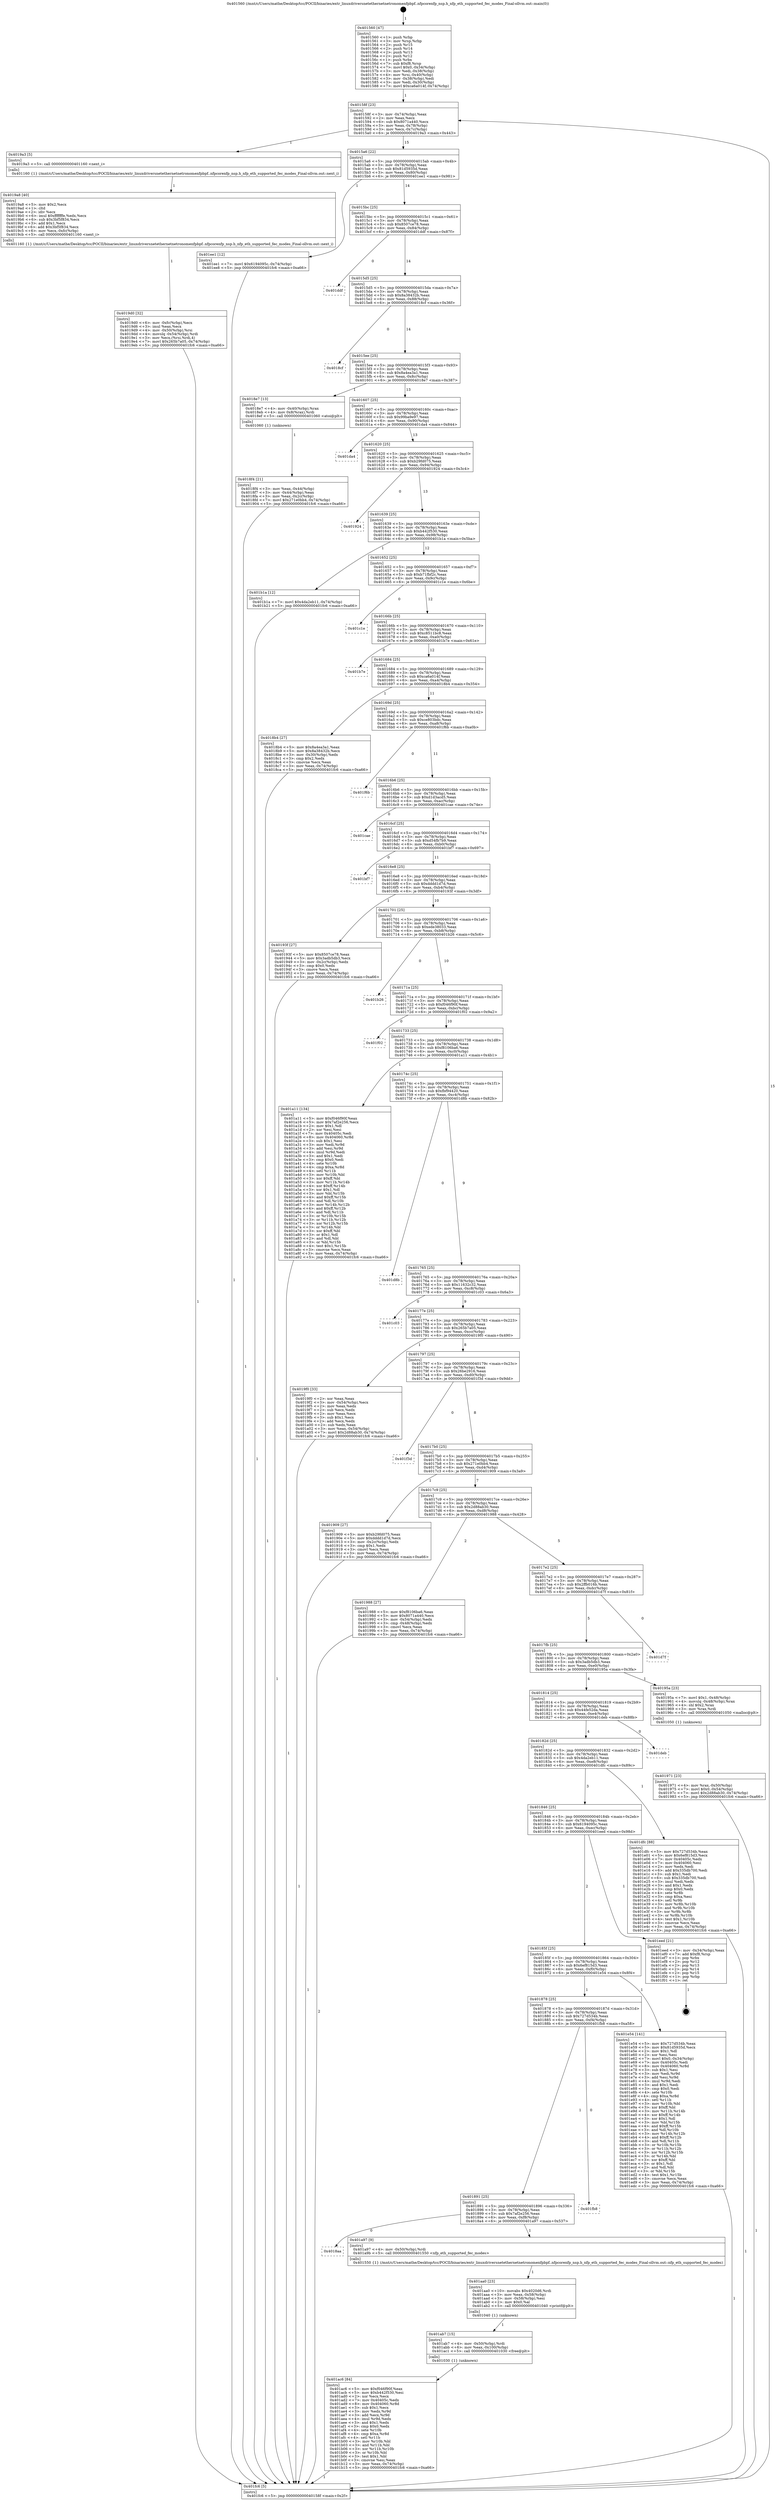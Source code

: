 digraph "0x401560" {
  label = "0x401560 (/mnt/c/Users/mathe/Desktop/tcc/POCII/binaries/extr_linuxdriversnetethernetnetronomenfpbpf..nfpcorenfp_nsp.h_nfp_eth_supported_fec_modes_Final-ollvm.out::main(0))"
  labelloc = "t"
  node[shape=record]

  Entry [label="",width=0.3,height=0.3,shape=circle,fillcolor=black,style=filled]
  "0x40158f" [label="{
     0x40158f [23]\l
     | [instrs]\l
     &nbsp;&nbsp;0x40158f \<+3\>: mov -0x74(%rbp),%eax\l
     &nbsp;&nbsp;0x401592 \<+2\>: mov %eax,%ecx\l
     &nbsp;&nbsp;0x401594 \<+6\>: sub $0x8071a440,%ecx\l
     &nbsp;&nbsp;0x40159a \<+3\>: mov %eax,-0x78(%rbp)\l
     &nbsp;&nbsp;0x40159d \<+3\>: mov %ecx,-0x7c(%rbp)\l
     &nbsp;&nbsp;0x4015a0 \<+6\>: je 00000000004019a3 \<main+0x443\>\l
  }"]
  "0x4019a3" [label="{
     0x4019a3 [5]\l
     | [instrs]\l
     &nbsp;&nbsp;0x4019a3 \<+5\>: call 0000000000401160 \<next_i\>\l
     | [calls]\l
     &nbsp;&nbsp;0x401160 \{1\} (/mnt/c/Users/mathe/Desktop/tcc/POCII/binaries/extr_linuxdriversnetethernetnetronomenfpbpf..nfpcorenfp_nsp.h_nfp_eth_supported_fec_modes_Final-ollvm.out::next_i)\l
  }"]
  "0x4015a6" [label="{
     0x4015a6 [22]\l
     | [instrs]\l
     &nbsp;&nbsp;0x4015a6 \<+5\>: jmp 00000000004015ab \<main+0x4b\>\l
     &nbsp;&nbsp;0x4015ab \<+3\>: mov -0x78(%rbp),%eax\l
     &nbsp;&nbsp;0x4015ae \<+5\>: sub $0x81d5935d,%eax\l
     &nbsp;&nbsp;0x4015b3 \<+3\>: mov %eax,-0x80(%rbp)\l
     &nbsp;&nbsp;0x4015b6 \<+6\>: je 0000000000401ee1 \<main+0x981\>\l
  }"]
  Exit [label="",width=0.3,height=0.3,shape=circle,fillcolor=black,style=filled,peripheries=2]
  "0x401ee1" [label="{
     0x401ee1 [12]\l
     | [instrs]\l
     &nbsp;&nbsp;0x401ee1 \<+7\>: movl $0x6194095c,-0x74(%rbp)\l
     &nbsp;&nbsp;0x401ee8 \<+5\>: jmp 0000000000401fc6 \<main+0xa66\>\l
  }"]
  "0x4015bc" [label="{
     0x4015bc [25]\l
     | [instrs]\l
     &nbsp;&nbsp;0x4015bc \<+5\>: jmp 00000000004015c1 \<main+0x61\>\l
     &nbsp;&nbsp;0x4015c1 \<+3\>: mov -0x78(%rbp),%eax\l
     &nbsp;&nbsp;0x4015c4 \<+5\>: sub $0x8507ce78,%eax\l
     &nbsp;&nbsp;0x4015c9 \<+6\>: mov %eax,-0x84(%rbp)\l
     &nbsp;&nbsp;0x4015cf \<+6\>: je 0000000000401ddf \<main+0x87f\>\l
  }"]
  "0x401ac6" [label="{
     0x401ac6 [84]\l
     | [instrs]\l
     &nbsp;&nbsp;0x401ac6 \<+5\>: mov $0xf046f90f,%eax\l
     &nbsp;&nbsp;0x401acb \<+5\>: mov $0xb442f530,%esi\l
     &nbsp;&nbsp;0x401ad0 \<+2\>: xor %ecx,%ecx\l
     &nbsp;&nbsp;0x401ad2 \<+7\>: mov 0x40405c,%edx\l
     &nbsp;&nbsp;0x401ad9 \<+8\>: mov 0x404060,%r8d\l
     &nbsp;&nbsp;0x401ae1 \<+3\>: sub $0x1,%ecx\l
     &nbsp;&nbsp;0x401ae4 \<+3\>: mov %edx,%r9d\l
     &nbsp;&nbsp;0x401ae7 \<+3\>: add %ecx,%r9d\l
     &nbsp;&nbsp;0x401aea \<+4\>: imul %r9d,%edx\l
     &nbsp;&nbsp;0x401aee \<+3\>: and $0x1,%edx\l
     &nbsp;&nbsp;0x401af1 \<+3\>: cmp $0x0,%edx\l
     &nbsp;&nbsp;0x401af4 \<+4\>: sete %r10b\l
     &nbsp;&nbsp;0x401af8 \<+4\>: cmp $0xa,%r8d\l
     &nbsp;&nbsp;0x401afc \<+4\>: setl %r11b\l
     &nbsp;&nbsp;0x401b00 \<+3\>: mov %r10b,%bl\l
     &nbsp;&nbsp;0x401b03 \<+3\>: and %r11b,%bl\l
     &nbsp;&nbsp;0x401b06 \<+3\>: xor %r11b,%r10b\l
     &nbsp;&nbsp;0x401b09 \<+3\>: or %r10b,%bl\l
     &nbsp;&nbsp;0x401b0c \<+3\>: test $0x1,%bl\l
     &nbsp;&nbsp;0x401b0f \<+3\>: cmovne %esi,%eax\l
     &nbsp;&nbsp;0x401b12 \<+3\>: mov %eax,-0x74(%rbp)\l
     &nbsp;&nbsp;0x401b15 \<+5\>: jmp 0000000000401fc6 \<main+0xa66\>\l
  }"]
  "0x401ddf" [label="{
     0x401ddf\l
  }", style=dashed]
  "0x4015d5" [label="{
     0x4015d5 [25]\l
     | [instrs]\l
     &nbsp;&nbsp;0x4015d5 \<+5\>: jmp 00000000004015da \<main+0x7a\>\l
     &nbsp;&nbsp;0x4015da \<+3\>: mov -0x78(%rbp),%eax\l
     &nbsp;&nbsp;0x4015dd \<+5\>: sub $0x8a38432b,%eax\l
     &nbsp;&nbsp;0x4015e2 \<+6\>: mov %eax,-0x88(%rbp)\l
     &nbsp;&nbsp;0x4015e8 \<+6\>: je 00000000004018cf \<main+0x36f\>\l
  }"]
  "0x401ab7" [label="{
     0x401ab7 [15]\l
     | [instrs]\l
     &nbsp;&nbsp;0x401ab7 \<+4\>: mov -0x50(%rbp),%rdi\l
     &nbsp;&nbsp;0x401abb \<+6\>: mov %eax,-0x100(%rbp)\l
     &nbsp;&nbsp;0x401ac1 \<+5\>: call 0000000000401030 \<free@plt\>\l
     | [calls]\l
     &nbsp;&nbsp;0x401030 \{1\} (unknown)\l
  }"]
  "0x4018cf" [label="{
     0x4018cf\l
  }", style=dashed]
  "0x4015ee" [label="{
     0x4015ee [25]\l
     | [instrs]\l
     &nbsp;&nbsp;0x4015ee \<+5\>: jmp 00000000004015f3 \<main+0x93\>\l
     &nbsp;&nbsp;0x4015f3 \<+3\>: mov -0x78(%rbp),%eax\l
     &nbsp;&nbsp;0x4015f6 \<+5\>: sub $0x8a4ea3a1,%eax\l
     &nbsp;&nbsp;0x4015fb \<+6\>: mov %eax,-0x8c(%rbp)\l
     &nbsp;&nbsp;0x401601 \<+6\>: je 00000000004018e7 \<main+0x387\>\l
  }"]
  "0x401aa0" [label="{
     0x401aa0 [23]\l
     | [instrs]\l
     &nbsp;&nbsp;0x401aa0 \<+10\>: movabs $0x4020d6,%rdi\l
     &nbsp;&nbsp;0x401aaa \<+3\>: mov %eax,-0x58(%rbp)\l
     &nbsp;&nbsp;0x401aad \<+3\>: mov -0x58(%rbp),%esi\l
     &nbsp;&nbsp;0x401ab0 \<+2\>: mov $0x0,%al\l
     &nbsp;&nbsp;0x401ab2 \<+5\>: call 0000000000401040 \<printf@plt\>\l
     | [calls]\l
     &nbsp;&nbsp;0x401040 \{1\} (unknown)\l
  }"]
  "0x4018e7" [label="{
     0x4018e7 [13]\l
     | [instrs]\l
     &nbsp;&nbsp;0x4018e7 \<+4\>: mov -0x40(%rbp),%rax\l
     &nbsp;&nbsp;0x4018eb \<+4\>: mov 0x8(%rax),%rdi\l
     &nbsp;&nbsp;0x4018ef \<+5\>: call 0000000000401060 \<atoi@plt\>\l
     | [calls]\l
     &nbsp;&nbsp;0x401060 \{1\} (unknown)\l
  }"]
  "0x401607" [label="{
     0x401607 [25]\l
     | [instrs]\l
     &nbsp;&nbsp;0x401607 \<+5\>: jmp 000000000040160c \<main+0xac\>\l
     &nbsp;&nbsp;0x40160c \<+3\>: mov -0x78(%rbp),%eax\l
     &nbsp;&nbsp;0x40160f \<+5\>: sub $0x99ba9e97,%eax\l
     &nbsp;&nbsp;0x401614 \<+6\>: mov %eax,-0x90(%rbp)\l
     &nbsp;&nbsp;0x40161a \<+6\>: je 0000000000401da4 \<main+0x844\>\l
  }"]
  "0x4018aa" [label="{
     0x4018aa\l
  }", style=dashed]
  "0x401da4" [label="{
     0x401da4\l
  }", style=dashed]
  "0x401620" [label="{
     0x401620 [25]\l
     | [instrs]\l
     &nbsp;&nbsp;0x401620 \<+5\>: jmp 0000000000401625 \<main+0xc5\>\l
     &nbsp;&nbsp;0x401625 \<+3\>: mov -0x78(%rbp),%eax\l
     &nbsp;&nbsp;0x401628 \<+5\>: sub $0xb29fd075,%eax\l
     &nbsp;&nbsp;0x40162d \<+6\>: mov %eax,-0x94(%rbp)\l
     &nbsp;&nbsp;0x401633 \<+6\>: je 0000000000401924 \<main+0x3c4\>\l
  }"]
  "0x401a97" [label="{
     0x401a97 [9]\l
     | [instrs]\l
     &nbsp;&nbsp;0x401a97 \<+4\>: mov -0x50(%rbp),%rdi\l
     &nbsp;&nbsp;0x401a9b \<+5\>: call 0000000000401550 \<nfp_eth_supported_fec_modes\>\l
     | [calls]\l
     &nbsp;&nbsp;0x401550 \{1\} (/mnt/c/Users/mathe/Desktop/tcc/POCII/binaries/extr_linuxdriversnetethernetnetronomenfpbpf..nfpcorenfp_nsp.h_nfp_eth_supported_fec_modes_Final-ollvm.out::nfp_eth_supported_fec_modes)\l
  }"]
  "0x401924" [label="{
     0x401924\l
  }", style=dashed]
  "0x401639" [label="{
     0x401639 [25]\l
     | [instrs]\l
     &nbsp;&nbsp;0x401639 \<+5\>: jmp 000000000040163e \<main+0xde\>\l
     &nbsp;&nbsp;0x40163e \<+3\>: mov -0x78(%rbp),%eax\l
     &nbsp;&nbsp;0x401641 \<+5\>: sub $0xb442f530,%eax\l
     &nbsp;&nbsp;0x401646 \<+6\>: mov %eax,-0x98(%rbp)\l
     &nbsp;&nbsp;0x40164c \<+6\>: je 0000000000401b1a \<main+0x5ba\>\l
  }"]
  "0x401891" [label="{
     0x401891 [25]\l
     | [instrs]\l
     &nbsp;&nbsp;0x401891 \<+5\>: jmp 0000000000401896 \<main+0x336\>\l
     &nbsp;&nbsp;0x401896 \<+3\>: mov -0x78(%rbp),%eax\l
     &nbsp;&nbsp;0x401899 \<+5\>: sub $0x7af2e256,%eax\l
     &nbsp;&nbsp;0x40189e \<+6\>: mov %eax,-0xf8(%rbp)\l
     &nbsp;&nbsp;0x4018a4 \<+6\>: je 0000000000401a97 \<main+0x537\>\l
  }"]
  "0x401b1a" [label="{
     0x401b1a [12]\l
     | [instrs]\l
     &nbsp;&nbsp;0x401b1a \<+7\>: movl $0x4da2eb11,-0x74(%rbp)\l
     &nbsp;&nbsp;0x401b21 \<+5\>: jmp 0000000000401fc6 \<main+0xa66\>\l
  }"]
  "0x401652" [label="{
     0x401652 [25]\l
     | [instrs]\l
     &nbsp;&nbsp;0x401652 \<+5\>: jmp 0000000000401657 \<main+0xf7\>\l
     &nbsp;&nbsp;0x401657 \<+3\>: mov -0x78(%rbp),%eax\l
     &nbsp;&nbsp;0x40165a \<+5\>: sub $0xb71fbf2c,%eax\l
     &nbsp;&nbsp;0x40165f \<+6\>: mov %eax,-0x9c(%rbp)\l
     &nbsp;&nbsp;0x401665 \<+6\>: je 0000000000401c1e \<main+0x6be\>\l
  }"]
  "0x401fb8" [label="{
     0x401fb8\l
  }", style=dashed]
  "0x401c1e" [label="{
     0x401c1e\l
  }", style=dashed]
  "0x40166b" [label="{
     0x40166b [25]\l
     | [instrs]\l
     &nbsp;&nbsp;0x40166b \<+5\>: jmp 0000000000401670 \<main+0x110\>\l
     &nbsp;&nbsp;0x401670 \<+3\>: mov -0x78(%rbp),%eax\l
     &nbsp;&nbsp;0x401673 \<+5\>: sub $0xc8511bc8,%eax\l
     &nbsp;&nbsp;0x401678 \<+6\>: mov %eax,-0xa0(%rbp)\l
     &nbsp;&nbsp;0x40167e \<+6\>: je 0000000000401b7e \<main+0x61e\>\l
  }"]
  "0x401878" [label="{
     0x401878 [25]\l
     | [instrs]\l
     &nbsp;&nbsp;0x401878 \<+5\>: jmp 000000000040187d \<main+0x31d\>\l
     &nbsp;&nbsp;0x40187d \<+3\>: mov -0x78(%rbp),%eax\l
     &nbsp;&nbsp;0x401880 \<+5\>: sub $0x727d534b,%eax\l
     &nbsp;&nbsp;0x401885 \<+6\>: mov %eax,-0xf4(%rbp)\l
     &nbsp;&nbsp;0x40188b \<+6\>: je 0000000000401fb8 \<main+0xa58\>\l
  }"]
  "0x401b7e" [label="{
     0x401b7e\l
  }", style=dashed]
  "0x401684" [label="{
     0x401684 [25]\l
     | [instrs]\l
     &nbsp;&nbsp;0x401684 \<+5\>: jmp 0000000000401689 \<main+0x129\>\l
     &nbsp;&nbsp;0x401689 \<+3\>: mov -0x78(%rbp),%eax\l
     &nbsp;&nbsp;0x40168c \<+5\>: sub $0xca6a014f,%eax\l
     &nbsp;&nbsp;0x401691 \<+6\>: mov %eax,-0xa4(%rbp)\l
     &nbsp;&nbsp;0x401697 \<+6\>: je 00000000004018b4 \<main+0x354\>\l
  }"]
  "0x401e54" [label="{
     0x401e54 [141]\l
     | [instrs]\l
     &nbsp;&nbsp;0x401e54 \<+5\>: mov $0x727d534b,%eax\l
     &nbsp;&nbsp;0x401e59 \<+5\>: mov $0x81d5935d,%ecx\l
     &nbsp;&nbsp;0x401e5e \<+2\>: mov $0x1,%dl\l
     &nbsp;&nbsp;0x401e60 \<+2\>: xor %esi,%esi\l
     &nbsp;&nbsp;0x401e62 \<+7\>: movl $0x0,-0x34(%rbp)\l
     &nbsp;&nbsp;0x401e69 \<+7\>: mov 0x40405c,%edi\l
     &nbsp;&nbsp;0x401e70 \<+8\>: mov 0x404060,%r8d\l
     &nbsp;&nbsp;0x401e78 \<+3\>: sub $0x1,%esi\l
     &nbsp;&nbsp;0x401e7b \<+3\>: mov %edi,%r9d\l
     &nbsp;&nbsp;0x401e7e \<+3\>: add %esi,%r9d\l
     &nbsp;&nbsp;0x401e81 \<+4\>: imul %r9d,%edi\l
     &nbsp;&nbsp;0x401e85 \<+3\>: and $0x1,%edi\l
     &nbsp;&nbsp;0x401e88 \<+3\>: cmp $0x0,%edi\l
     &nbsp;&nbsp;0x401e8b \<+4\>: sete %r10b\l
     &nbsp;&nbsp;0x401e8f \<+4\>: cmp $0xa,%r8d\l
     &nbsp;&nbsp;0x401e93 \<+4\>: setl %r11b\l
     &nbsp;&nbsp;0x401e97 \<+3\>: mov %r10b,%bl\l
     &nbsp;&nbsp;0x401e9a \<+3\>: xor $0xff,%bl\l
     &nbsp;&nbsp;0x401e9d \<+3\>: mov %r11b,%r14b\l
     &nbsp;&nbsp;0x401ea0 \<+4\>: xor $0xff,%r14b\l
     &nbsp;&nbsp;0x401ea4 \<+3\>: xor $0x1,%dl\l
     &nbsp;&nbsp;0x401ea7 \<+3\>: mov %bl,%r15b\l
     &nbsp;&nbsp;0x401eaa \<+4\>: and $0xff,%r15b\l
     &nbsp;&nbsp;0x401eae \<+3\>: and %dl,%r10b\l
     &nbsp;&nbsp;0x401eb1 \<+3\>: mov %r14b,%r12b\l
     &nbsp;&nbsp;0x401eb4 \<+4\>: and $0xff,%r12b\l
     &nbsp;&nbsp;0x401eb8 \<+3\>: and %dl,%r11b\l
     &nbsp;&nbsp;0x401ebb \<+3\>: or %r10b,%r15b\l
     &nbsp;&nbsp;0x401ebe \<+3\>: or %r11b,%r12b\l
     &nbsp;&nbsp;0x401ec1 \<+3\>: xor %r12b,%r15b\l
     &nbsp;&nbsp;0x401ec4 \<+3\>: or %r14b,%bl\l
     &nbsp;&nbsp;0x401ec7 \<+3\>: xor $0xff,%bl\l
     &nbsp;&nbsp;0x401eca \<+3\>: or $0x1,%dl\l
     &nbsp;&nbsp;0x401ecd \<+2\>: and %dl,%bl\l
     &nbsp;&nbsp;0x401ecf \<+3\>: or %bl,%r15b\l
     &nbsp;&nbsp;0x401ed2 \<+4\>: test $0x1,%r15b\l
     &nbsp;&nbsp;0x401ed6 \<+3\>: cmovne %ecx,%eax\l
     &nbsp;&nbsp;0x401ed9 \<+3\>: mov %eax,-0x74(%rbp)\l
     &nbsp;&nbsp;0x401edc \<+5\>: jmp 0000000000401fc6 \<main+0xa66\>\l
  }"]
  "0x4018b4" [label="{
     0x4018b4 [27]\l
     | [instrs]\l
     &nbsp;&nbsp;0x4018b4 \<+5\>: mov $0x8a4ea3a1,%eax\l
     &nbsp;&nbsp;0x4018b9 \<+5\>: mov $0x8a38432b,%ecx\l
     &nbsp;&nbsp;0x4018be \<+3\>: mov -0x30(%rbp),%edx\l
     &nbsp;&nbsp;0x4018c1 \<+3\>: cmp $0x2,%edx\l
     &nbsp;&nbsp;0x4018c4 \<+3\>: cmovne %ecx,%eax\l
     &nbsp;&nbsp;0x4018c7 \<+3\>: mov %eax,-0x74(%rbp)\l
     &nbsp;&nbsp;0x4018ca \<+5\>: jmp 0000000000401fc6 \<main+0xa66\>\l
  }"]
  "0x40169d" [label="{
     0x40169d [25]\l
     | [instrs]\l
     &nbsp;&nbsp;0x40169d \<+5\>: jmp 00000000004016a2 \<main+0x142\>\l
     &nbsp;&nbsp;0x4016a2 \<+3\>: mov -0x78(%rbp),%eax\l
     &nbsp;&nbsp;0x4016a5 \<+5\>: sub $0xce803bdc,%eax\l
     &nbsp;&nbsp;0x4016aa \<+6\>: mov %eax,-0xa8(%rbp)\l
     &nbsp;&nbsp;0x4016b0 \<+6\>: je 0000000000401f6b \<main+0xa0b\>\l
  }"]
  "0x401fc6" [label="{
     0x401fc6 [5]\l
     | [instrs]\l
     &nbsp;&nbsp;0x401fc6 \<+5\>: jmp 000000000040158f \<main+0x2f\>\l
  }"]
  "0x401560" [label="{
     0x401560 [47]\l
     | [instrs]\l
     &nbsp;&nbsp;0x401560 \<+1\>: push %rbp\l
     &nbsp;&nbsp;0x401561 \<+3\>: mov %rsp,%rbp\l
     &nbsp;&nbsp;0x401564 \<+2\>: push %r15\l
     &nbsp;&nbsp;0x401566 \<+2\>: push %r14\l
     &nbsp;&nbsp;0x401568 \<+2\>: push %r13\l
     &nbsp;&nbsp;0x40156a \<+2\>: push %r12\l
     &nbsp;&nbsp;0x40156c \<+1\>: push %rbx\l
     &nbsp;&nbsp;0x40156d \<+7\>: sub $0xf8,%rsp\l
     &nbsp;&nbsp;0x401574 \<+7\>: movl $0x0,-0x34(%rbp)\l
     &nbsp;&nbsp;0x40157b \<+3\>: mov %edi,-0x38(%rbp)\l
     &nbsp;&nbsp;0x40157e \<+4\>: mov %rsi,-0x40(%rbp)\l
     &nbsp;&nbsp;0x401582 \<+3\>: mov -0x38(%rbp),%edi\l
     &nbsp;&nbsp;0x401585 \<+3\>: mov %edi,-0x30(%rbp)\l
     &nbsp;&nbsp;0x401588 \<+7\>: movl $0xca6a014f,-0x74(%rbp)\l
  }"]
  "0x4018f4" [label="{
     0x4018f4 [21]\l
     | [instrs]\l
     &nbsp;&nbsp;0x4018f4 \<+3\>: mov %eax,-0x44(%rbp)\l
     &nbsp;&nbsp;0x4018f7 \<+3\>: mov -0x44(%rbp),%eax\l
     &nbsp;&nbsp;0x4018fa \<+3\>: mov %eax,-0x2c(%rbp)\l
     &nbsp;&nbsp;0x4018fd \<+7\>: movl $0x271e0bb4,-0x74(%rbp)\l
     &nbsp;&nbsp;0x401904 \<+5\>: jmp 0000000000401fc6 \<main+0xa66\>\l
  }"]
  "0x40185f" [label="{
     0x40185f [25]\l
     | [instrs]\l
     &nbsp;&nbsp;0x40185f \<+5\>: jmp 0000000000401864 \<main+0x304\>\l
     &nbsp;&nbsp;0x401864 \<+3\>: mov -0x78(%rbp),%eax\l
     &nbsp;&nbsp;0x401867 \<+5\>: sub $0x6ef815d3,%eax\l
     &nbsp;&nbsp;0x40186c \<+6\>: mov %eax,-0xf0(%rbp)\l
     &nbsp;&nbsp;0x401872 \<+6\>: je 0000000000401e54 \<main+0x8f4\>\l
  }"]
  "0x401f6b" [label="{
     0x401f6b\l
  }", style=dashed]
  "0x4016b6" [label="{
     0x4016b6 [25]\l
     | [instrs]\l
     &nbsp;&nbsp;0x4016b6 \<+5\>: jmp 00000000004016bb \<main+0x15b\>\l
     &nbsp;&nbsp;0x4016bb \<+3\>: mov -0x78(%rbp),%eax\l
     &nbsp;&nbsp;0x4016be \<+5\>: sub $0xd1d3acd5,%eax\l
     &nbsp;&nbsp;0x4016c3 \<+6\>: mov %eax,-0xac(%rbp)\l
     &nbsp;&nbsp;0x4016c9 \<+6\>: je 0000000000401cae \<main+0x74e\>\l
  }"]
  "0x401eed" [label="{
     0x401eed [21]\l
     | [instrs]\l
     &nbsp;&nbsp;0x401eed \<+3\>: mov -0x34(%rbp),%eax\l
     &nbsp;&nbsp;0x401ef0 \<+7\>: add $0xf8,%rsp\l
     &nbsp;&nbsp;0x401ef7 \<+1\>: pop %rbx\l
     &nbsp;&nbsp;0x401ef8 \<+2\>: pop %r12\l
     &nbsp;&nbsp;0x401efa \<+2\>: pop %r13\l
     &nbsp;&nbsp;0x401efc \<+2\>: pop %r14\l
     &nbsp;&nbsp;0x401efe \<+2\>: pop %r15\l
     &nbsp;&nbsp;0x401f00 \<+1\>: pop %rbp\l
     &nbsp;&nbsp;0x401f01 \<+1\>: ret\l
  }"]
  "0x401cae" [label="{
     0x401cae\l
  }", style=dashed]
  "0x4016cf" [label="{
     0x4016cf [25]\l
     | [instrs]\l
     &nbsp;&nbsp;0x4016cf \<+5\>: jmp 00000000004016d4 \<main+0x174\>\l
     &nbsp;&nbsp;0x4016d4 \<+3\>: mov -0x78(%rbp),%eax\l
     &nbsp;&nbsp;0x4016d7 \<+5\>: sub $0xd54fb7b9,%eax\l
     &nbsp;&nbsp;0x4016dc \<+6\>: mov %eax,-0xb0(%rbp)\l
     &nbsp;&nbsp;0x4016e2 \<+6\>: je 0000000000401bf7 \<main+0x697\>\l
  }"]
  "0x401846" [label="{
     0x401846 [25]\l
     | [instrs]\l
     &nbsp;&nbsp;0x401846 \<+5\>: jmp 000000000040184b \<main+0x2eb\>\l
     &nbsp;&nbsp;0x40184b \<+3\>: mov -0x78(%rbp),%eax\l
     &nbsp;&nbsp;0x40184e \<+5\>: sub $0x6194095c,%eax\l
     &nbsp;&nbsp;0x401853 \<+6\>: mov %eax,-0xec(%rbp)\l
     &nbsp;&nbsp;0x401859 \<+6\>: je 0000000000401eed \<main+0x98d\>\l
  }"]
  "0x401bf7" [label="{
     0x401bf7\l
  }", style=dashed]
  "0x4016e8" [label="{
     0x4016e8 [25]\l
     | [instrs]\l
     &nbsp;&nbsp;0x4016e8 \<+5\>: jmp 00000000004016ed \<main+0x18d\>\l
     &nbsp;&nbsp;0x4016ed \<+3\>: mov -0x78(%rbp),%eax\l
     &nbsp;&nbsp;0x4016f0 \<+5\>: sub $0xdddd1d7d,%eax\l
     &nbsp;&nbsp;0x4016f5 \<+6\>: mov %eax,-0xb4(%rbp)\l
     &nbsp;&nbsp;0x4016fb \<+6\>: je 000000000040193f \<main+0x3df\>\l
  }"]
  "0x401dfc" [label="{
     0x401dfc [88]\l
     | [instrs]\l
     &nbsp;&nbsp;0x401dfc \<+5\>: mov $0x727d534b,%eax\l
     &nbsp;&nbsp;0x401e01 \<+5\>: mov $0x6ef815d3,%ecx\l
     &nbsp;&nbsp;0x401e06 \<+7\>: mov 0x40405c,%edx\l
     &nbsp;&nbsp;0x401e0d \<+7\>: mov 0x404060,%esi\l
     &nbsp;&nbsp;0x401e14 \<+2\>: mov %edx,%edi\l
     &nbsp;&nbsp;0x401e16 \<+6\>: add $0x335db700,%edi\l
     &nbsp;&nbsp;0x401e1c \<+3\>: sub $0x1,%edi\l
     &nbsp;&nbsp;0x401e1f \<+6\>: sub $0x335db700,%edi\l
     &nbsp;&nbsp;0x401e25 \<+3\>: imul %edi,%edx\l
     &nbsp;&nbsp;0x401e28 \<+3\>: and $0x1,%edx\l
     &nbsp;&nbsp;0x401e2b \<+3\>: cmp $0x0,%edx\l
     &nbsp;&nbsp;0x401e2e \<+4\>: sete %r8b\l
     &nbsp;&nbsp;0x401e32 \<+3\>: cmp $0xa,%esi\l
     &nbsp;&nbsp;0x401e35 \<+4\>: setl %r9b\l
     &nbsp;&nbsp;0x401e39 \<+3\>: mov %r8b,%r10b\l
     &nbsp;&nbsp;0x401e3c \<+3\>: and %r9b,%r10b\l
     &nbsp;&nbsp;0x401e3f \<+3\>: xor %r9b,%r8b\l
     &nbsp;&nbsp;0x401e42 \<+3\>: or %r8b,%r10b\l
     &nbsp;&nbsp;0x401e45 \<+4\>: test $0x1,%r10b\l
     &nbsp;&nbsp;0x401e49 \<+3\>: cmovne %ecx,%eax\l
     &nbsp;&nbsp;0x401e4c \<+3\>: mov %eax,-0x74(%rbp)\l
     &nbsp;&nbsp;0x401e4f \<+5\>: jmp 0000000000401fc6 \<main+0xa66\>\l
  }"]
  "0x40193f" [label="{
     0x40193f [27]\l
     | [instrs]\l
     &nbsp;&nbsp;0x40193f \<+5\>: mov $0x8507ce78,%eax\l
     &nbsp;&nbsp;0x401944 \<+5\>: mov $0x3adb5db3,%ecx\l
     &nbsp;&nbsp;0x401949 \<+3\>: mov -0x2c(%rbp),%edx\l
     &nbsp;&nbsp;0x40194c \<+3\>: cmp $0x0,%edx\l
     &nbsp;&nbsp;0x40194f \<+3\>: cmove %ecx,%eax\l
     &nbsp;&nbsp;0x401952 \<+3\>: mov %eax,-0x74(%rbp)\l
     &nbsp;&nbsp;0x401955 \<+5\>: jmp 0000000000401fc6 \<main+0xa66\>\l
  }"]
  "0x401701" [label="{
     0x401701 [25]\l
     | [instrs]\l
     &nbsp;&nbsp;0x401701 \<+5\>: jmp 0000000000401706 \<main+0x1a6\>\l
     &nbsp;&nbsp;0x401706 \<+3\>: mov -0x78(%rbp),%eax\l
     &nbsp;&nbsp;0x401709 \<+5\>: sub $0xede38033,%eax\l
     &nbsp;&nbsp;0x40170e \<+6\>: mov %eax,-0xb8(%rbp)\l
     &nbsp;&nbsp;0x401714 \<+6\>: je 0000000000401b26 \<main+0x5c6\>\l
  }"]
  "0x40182d" [label="{
     0x40182d [25]\l
     | [instrs]\l
     &nbsp;&nbsp;0x40182d \<+5\>: jmp 0000000000401832 \<main+0x2d2\>\l
     &nbsp;&nbsp;0x401832 \<+3\>: mov -0x78(%rbp),%eax\l
     &nbsp;&nbsp;0x401835 \<+5\>: sub $0x4da2eb11,%eax\l
     &nbsp;&nbsp;0x40183a \<+6\>: mov %eax,-0xe8(%rbp)\l
     &nbsp;&nbsp;0x401840 \<+6\>: je 0000000000401dfc \<main+0x89c\>\l
  }"]
  "0x401b26" [label="{
     0x401b26\l
  }", style=dashed]
  "0x40171a" [label="{
     0x40171a [25]\l
     | [instrs]\l
     &nbsp;&nbsp;0x40171a \<+5\>: jmp 000000000040171f \<main+0x1bf\>\l
     &nbsp;&nbsp;0x40171f \<+3\>: mov -0x78(%rbp),%eax\l
     &nbsp;&nbsp;0x401722 \<+5\>: sub $0xf046f90f,%eax\l
     &nbsp;&nbsp;0x401727 \<+6\>: mov %eax,-0xbc(%rbp)\l
     &nbsp;&nbsp;0x40172d \<+6\>: je 0000000000401f02 \<main+0x9a2\>\l
  }"]
  "0x401deb" [label="{
     0x401deb\l
  }", style=dashed]
  "0x401f02" [label="{
     0x401f02\l
  }", style=dashed]
  "0x401733" [label="{
     0x401733 [25]\l
     | [instrs]\l
     &nbsp;&nbsp;0x401733 \<+5\>: jmp 0000000000401738 \<main+0x1d8\>\l
     &nbsp;&nbsp;0x401738 \<+3\>: mov -0x78(%rbp),%eax\l
     &nbsp;&nbsp;0x40173b \<+5\>: sub $0xf8106ba6,%eax\l
     &nbsp;&nbsp;0x401740 \<+6\>: mov %eax,-0xc0(%rbp)\l
     &nbsp;&nbsp;0x401746 \<+6\>: je 0000000000401a11 \<main+0x4b1\>\l
  }"]
  "0x4019d0" [label="{
     0x4019d0 [32]\l
     | [instrs]\l
     &nbsp;&nbsp;0x4019d0 \<+6\>: mov -0xfc(%rbp),%ecx\l
     &nbsp;&nbsp;0x4019d6 \<+3\>: imul %eax,%ecx\l
     &nbsp;&nbsp;0x4019d9 \<+4\>: mov -0x50(%rbp),%rsi\l
     &nbsp;&nbsp;0x4019dd \<+4\>: movslq -0x54(%rbp),%rdi\l
     &nbsp;&nbsp;0x4019e1 \<+3\>: mov %ecx,(%rsi,%rdi,4)\l
     &nbsp;&nbsp;0x4019e4 \<+7\>: movl $0x265b7a05,-0x74(%rbp)\l
     &nbsp;&nbsp;0x4019eb \<+5\>: jmp 0000000000401fc6 \<main+0xa66\>\l
  }"]
  "0x401a11" [label="{
     0x401a11 [134]\l
     | [instrs]\l
     &nbsp;&nbsp;0x401a11 \<+5\>: mov $0xf046f90f,%eax\l
     &nbsp;&nbsp;0x401a16 \<+5\>: mov $0x7af2e256,%ecx\l
     &nbsp;&nbsp;0x401a1b \<+2\>: mov $0x1,%dl\l
     &nbsp;&nbsp;0x401a1d \<+2\>: xor %esi,%esi\l
     &nbsp;&nbsp;0x401a1f \<+7\>: mov 0x40405c,%edi\l
     &nbsp;&nbsp;0x401a26 \<+8\>: mov 0x404060,%r8d\l
     &nbsp;&nbsp;0x401a2e \<+3\>: sub $0x1,%esi\l
     &nbsp;&nbsp;0x401a31 \<+3\>: mov %edi,%r9d\l
     &nbsp;&nbsp;0x401a34 \<+3\>: add %esi,%r9d\l
     &nbsp;&nbsp;0x401a37 \<+4\>: imul %r9d,%edi\l
     &nbsp;&nbsp;0x401a3b \<+3\>: and $0x1,%edi\l
     &nbsp;&nbsp;0x401a3e \<+3\>: cmp $0x0,%edi\l
     &nbsp;&nbsp;0x401a41 \<+4\>: sete %r10b\l
     &nbsp;&nbsp;0x401a45 \<+4\>: cmp $0xa,%r8d\l
     &nbsp;&nbsp;0x401a49 \<+4\>: setl %r11b\l
     &nbsp;&nbsp;0x401a4d \<+3\>: mov %r10b,%bl\l
     &nbsp;&nbsp;0x401a50 \<+3\>: xor $0xff,%bl\l
     &nbsp;&nbsp;0x401a53 \<+3\>: mov %r11b,%r14b\l
     &nbsp;&nbsp;0x401a56 \<+4\>: xor $0xff,%r14b\l
     &nbsp;&nbsp;0x401a5a \<+3\>: xor $0x1,%dl\l
     &nbsp;&nbsp;0x401a5d \<+3\>: mov %bl,%r15b\l
     &nbsp;&nbsp;0x401a60 \<+4\>: and $0xff,%r15b\l
     &nbsp;&nbsp;0x401a64 \<+3\>: and %dl,%r10b\l
     &nbsp;&nbsp;0x401a67 \<+3\>: mov %r14b,%r12b\l
     &nbsp;&nbsp;0x401a6a \<+4\>: and $0xff,%r12b\l
     &nbsp;&nbsp;0x401a6e \<+3\>: and %dl,%r11b\l
     &nbsp;&nbsp;0x401a71 \<+3\>: or %r10b,%r15b\l
     &nbsp;&nbsp;0x401a74 \<+3\>: or %r11b,%r12b\l
     &nbsp;&nbsp;0x401a77 \<+3\>: xor %r12b,%r15b\l
     &nbsp;&nbsp;0x401a7a \<+3\>: or %r14b,%bl\l
     &nbsp;&nbsp;0x401a7d \<+3\>: xor $0xff,%bl\l
     &nbsp;&nbsp;0x401a80 \<+3\>: or $0x1,%dl\l
     &nbsp;&nbsp;0x401a83 \<+2\>: and %dl,%bl\l
     &nbsp;&nbsp;0x401a85 \<+3\>: or %bl,%r15b\l
     &nbsp;&nbsp;0x401a88 \<+4\>: test $0x1,%r15b\l
     &nbsp;&nbsp;0x401a8c \<+3\>: cmovne %ecx,%eax\l
     &nbsp;&nbsp;0x401a8f \<+3\>: mov %eax,-0x74(%rbp)\l
     &nbsp;&nbsp;0x401a92 \<+5\>: jmp 0000000000401fc6 \<main+0xa66\>\l
  }"]
  "0x40174c" [label="{
     0x40174c [25]\l
     | [instrs]\l
     &nbsp;&nbsp;0x40174c \<+5\>: jmp 0000000000401751 \<main+0x1f1\>\l
     &nbsp;&nbsp;0x401751 \<+3\>: mov -0x78(%rbp),%eax\l
     &nbsp;&nbsp;0x401754 \<+5\>: sub $0xfbf94420,%eax\l
     &nbsp;&nbsp;0x401759 \<+6\>: mov %eax,-0xc4(%rbp)\l
     &nbsp;&nbsp;0x40175f \<+6\>: je 0000000000401d8b \<main+0x82b\>\l
  }"]
  "0x4019a8" [label="{
     0x4019a8 [40]\l
     | [instrs]\l
     &nbsp;&nbsp;0x4019a8 \<+5\>: mov $0x2,%ecx\l
     &nbsp;&nbsp;0x4019ad \<+1\>: cltd\l
     &nbsp;&nbsp;0x4019ae \<+2\>: idiv %ecx\l
     &nbsp;&nbsp;0x4019b0 \<+6\>: imul $0xfffffffe,%edx,%ecx\l
     &nbsp;&nbsp;0x4019b6 \<+6\>: sub $0x3bf5f834,%ecx\l
     &nbsp;&nbsp;0x4019bc \<+3\>: add $0x1,%ecx\l
     &nbsp;&nbsp;0x4019bf \<+6\>: add $0x3bf5f834,%ecx\l
     &nbsp;&nbsp;0x4019c5 \<+6\>: mov %ecx,-0xfc(%rbp)\l
     &nbsp;&nbsp;0x4019cb \<+5\>: call 0000000000401160 \<next_i\>\l
     | [calls]\l
     &nbsp;&nbsp;0x401160 \{1\} (/mnt/c/Users/mathe/Desktop/tcc/POCII/binaries/extr_linuxdriversnetethernetnetronomenfpbpf..nfpcorenfp_nsp.h_nfp_eth_supported_fec_modes_Final-ollvm.out::next_i)\l
  }"]
  "0x401d8b" [label="{
     0x401d8b\l
  }", style=dashed]
  "0x401765" [label="{
     0x401765 [25]\l
     | [instrs]\l
     &nbsp;&nbsp;0x401765 \<+5\>: jmp 000000000040176a \<main+0x20a\>\l
     &nbsp;&nbsp;0x40176a \<+3\>: mov -0x78(%rbp),%eax\l
     &nbsp;&nbsp;0x40176d \<+5\>: sub $0x11632c32,%eax\l
     &nbsp;&nbsp;0x401772 \<+6\>: mov %eax,-0xc8(%rbp)\l
     &nbsp;&nbsp;0x401778 \<+6\>: je 0000000000401c03 \<main+0x6a3\>\l
  }"]
  "0x401971" [label="{
     0x401971 [23]\l
     | [instrs]\l
     &nbsp;&nbsp;0x401971 \<+4\>: mov %rax,-0x50(%rbp)\l
     &nbsp;&nbsp;0x401975 \<+7\>: movl $0x0,-0x54(%rbp)\l
     &nbsp;&nbsp;0x40197c \<+7\>: movl $0x2d88ab30,-0x74(%rbp)\l
     &nbsp;&nbsp;0x401983 \<+5\>: jmp 0000000000401fc6 \<main+0xa66\>\l
  }"]
  "0x401c03" [label="{
     0x401c03\l
  }", style=dashed]
  "0x40177e" [label="{
     0x40177e [25]\l
     | [instrs]\l
     &nbsp;&nbsp;0x40177e \<+5\>: jmp 0000000000401783 \<main+0x223\>\l
     &nbsp;&nbsp;0x401783 \<+3\>: mov -0x78(%rbp),%eax\l
     &nbsp;&nbsp;0x401786 \<+5\>: sub $0x265b7a05,%eax\l
     &nbsp;&nbsp;0x40178b \<+6\>: mov %eax,-0xcc(%rbp)\l
     &nbsp;&nbsp;0x401791 \<+6\>: je 00000000004019f0 \<main+0x490\>\l
  }"]
  "0x401814" [label="{
     0x401814 [25]\l
     | [instrs]\l
     &nbsp;&nbsp;0x401814 \<+5\>: jmp 0000000000401819 \<main+0x2b9\>\l
     &nbsp;&nbsp;0x401819 \<+3\>: mov -0x78(%rbp),%eax\l
     &nbsp;&nbsp;0x40181c \<+5\>: sub $0x44fe52da,%eax\l
     &nbsp;&nbsp;0x401821 \<+6\>: mov %eax,-0xe4(%rbp)\l
     &nbsp;&nbsp;0x401827 \<+6\>: je 0000000000401deb \<main+0x88b\>\l
  }"]
  "0x4019f0" [label="{
     0x4019f0 [33]\l
     | [instrs]\l
     &nbsp;&nbsp;0x4019f0 \<+2\>: xor %eax,%eax\l
     &nbsp;&nbsp;0x4019f2 \<+3\>: mov -0x54(%rbp),%ecx\l
     &nbsp;&nbsp;0x4019f5 \<+2\>: mov %eax,%edx\l
     &nbsp;&nbsp;0x4019f7 \<+2\>: sub %ecx,%edx\l
     &nbsp;&nbsp;0x4019f9 \<+2\>: mov %eax,%ecx\l
     &nbsp;&nbsp;0x4019fb \<+3\>: sub $0x1,%ecx\l
     &nbsp;&nbsp;0x4019fe \<+2\>: add %ecx,%edx\l
     &nbsp;&nbsp;0x401a00 \<+2\>: sub %edx,%eax\l
     &nbsp;&nbsp;0x401a02 \<+3\>: mov %eax,-0x54(%rbp)\l
     &nbsp;&nbsp;0x401a05 \<+7\>: movl $0x2d88ab30,-0x74(%rbp)\l
     &nbsp;&nbsp;0x401a0c \<+5\>: jmp 0000000000401fc6 \<main+0xa66\>\l
  }"]
  "0x401797" [label="{
     0x401797 [25]\l
     | [instrs]\l
     &nbsp;&nbsp;0x401797 \<+5\>: jmp 000000000040179c \<main+0x23c\>\l
     &nbsp;&nbsp;0x40179c \<+3\>: mov -0x78(%rbp),%eax\l
     &nbsp;&nbsp;0x40179f \<+5\>: sub $0x26be2916,%eax\l
     &nbsp;&nbsp;0x4017a4 \<+6\>: mov %eax,-0xd0(%rbp)\l
     &nbsp;&nbsp;0x4017aa \<+6\>: je 0000000000401f3d \<main+0x9dd\>\l
  }"]
  "0x40195a" [label="{
     0x40195a [23]\l
     | [instrs]\l
     &nbsp;&nbsp;0x40195a \<+7\>: movl $0x1,-0x48(%rbp)\l
     &nbsp;&nbsp;0x401961 \<+4\>: movslq -0x48(%rbp),%rax\l
     &nbsp;&nbsp;0x401965 \<+4\>: shl $0x2,%rax\l
     &nbsp;&nbsp;0x401969 \<+3\>: mov %rax,%rdi\l
     &nbsp;&nbsp;0x40196c \<+5\>: call 0000000000401050 \<malloc@plt\>\l
     | [calls]\l
     &nbsp;&nbsp;0x401050 \{1\} (unknown)\l
  }"]
  "0x401f3d" [label="{
     0x401f3d\l
  }", style=dashed]
  "0x4017b0" [label="{
     0x4017b0 [25]\l
     | [instrs]\l
     &nbsp;&nbsp;0x4017b0 \<+5\>: jmp 00000000004017b5 \<main+0x255\>\l
     &nbsp;&nbsp;0x4017b5 \<+3\>: mov -0x78(%rbp),%eax\l
     &nbsp;&nbsp;0x4017b8 \<+5\>: sub $0x271e0bb4,%eax\l
     &nbsp;&nbsp;0x4017bd \<+6\>: mov %eax,-0xd4(%rbp)\l
     &nbsp;&nbsp;0x4017c3 \<+6\>: je 0000000000401909 \<main+0x3a9\>\l
  }"]
  "0x4017fb" [label="{
     0x4017fb [25]\l
     | [instrs]\l
     &nbsp;&nbsp;0x4017fb \<+5\>: jmp 0000000000401800 \<main+0x2a0\>\l
     &nbsp;&nbsp;0x401800 \<+3\>: mov -0x78(%rbp),%eax\l
     &nbsp;&nbsp;0x401803 \<+5\>: sub $0x3adb5db3,%eax\l
     &nbsp;&nbsp;0x401808 \<+6\>: mov %eax,-0xe0(%rbp)\l
     &nbsp;&nbsp;0x40180e \<+6\>: je 000000000040195a \<main+0x3fa\>\l
  }"]
  "0x401909" [label="{
     0x401909 [27]\l
     | [instrs]\l
     &nbsp;&nbsp;0x401909 \<+5\>: mov $0xb29fd075,%eax\l
     &nbsp;&nbsp;0x40190e \<+5\>: mov $0xdddd1d7d,%ecx\l
     &nbsp;&nbsp;0x401913 \<+3\>: mov -0x2c(%rbp),%edx\l
     &nbsp;&nbsp;0x401916 \<+3\>: cmp $0x1,%edx\l
     &nbsp;&nbsp;0x401919 \<+3\>: cmovl %ecx,%eax\l
     &nbsp;&nbsp;0x40191c \<+3\>: mov %eax,-0x74(%rbp)\l
     &nbsp;&nbsp;0x40191f \<+5\>: jmp 0000000000401fc6 \<main+0xa66\>\l
  }"]
  "0x4017c9" [label="{
     0x4017c9 [25]\l
     | [instrs]\l
     &nbsp;&nbsp;0x4017c9 \<+5\>: jmp 00000000004017ce \<main+0x26e\>\l
     &nbsp;&nbsp;0x4017ce \<+3\>: mov -0x78(%rbp),%eax\l
     &nbsp;&nbsp;0x4017d1 \<+5\>: sub $0x2d88ab30,%eax\l
     &nbsp;&nbsp;0x4017d6 \<+6\>: mov %eax,-0xd8(%rbp)\l
     &nbsp;&nbsp;0x4017dc \<+6\>: je 0000000000401988 \<main+0x428\>\l
  }"]
  "0x401d7f" [label="{
     0x401d7f\l
  }", style=dashed]
  "0x401988" [label="{
     0x401988 [27]\l
     | [instrs]\l
     &nbsp;&nbsp;0x401988 \<+5\>: mov $0xf8106ba6,%eax\l
     &nbsp;&nbsp;0x40198d \<+5\>: mov $0x8071a440,%ecx\l
     &nbsp;&nbsp;0x401992 \<+3\>: mov -0x54(%rbp),%edx\l
     &nbsp;&nbsp;0x401995 \<+3\>: cmp -0x48(%rbp),%edx\l
     &nbsp;&nbsp;0x401998 \<+3\>: cmovl %ecx,%eax\l
     &nbsp;&nbsp;0x40199b \<+3\>: mov %eax,-0x74(%rbp)\l
     &nbsp;&nbsp;0x40199e \<+5\>: jmp 0000000000401fc6 \<main+0xa66\>\l
  }"]
  "0x4017e2" [label="{
     0x4017e2 [25]\l
     | [instrs]\l
     &nbsp;&nbsp;0x4017e2 \<+5\>: jmp 00000000004017e7 \<main+0x287\>\l
     &nbsp;&nbsp;0x4017e7 \<+3\>: mov -0x78(%rbp),%eax\l
     &nbsp;&nbsp;0x4017ea \<+5\>: sub $0x2ffb016b,%eax\l
     &nbsp;&nbsp;0x4017ef \<+6\>: mov %eax,-0xdc(%rbp)\l
     &nbsp;&nbsp;0x4017f5 \<+6\>: je 0000000000401d7f \<main+0x81f\>\l
  }"]
  Entry -> "0x401560" [label=" 1"]
  "0x40158f" -> "0x4019a3" [label=" 1"]
  "0x40158f" -> "0x4015a6" [label=" 15"]
  "0x401eed" -> Exit [label=" 1"]
  "0x4015a6" -> "0x401ee1" [label=" 1"]
  "0x4015a6" -> "0x4015bc" [label=" 14"]
  "0x401ee1" -> "0x401fc6" [label=" 1"]
  "0x4015bc" -> "0x401ddf" [label=" 0"]
  "0x4015bc" -> "0x4015d5" [label=" 14"]
  "0x401e54" -> "0x401fc6" [label=" 1"]
  "0x4015d5" -> "0x4018cf" [label=" 0"]
  "0x4015d5" -> "0x4015ee" [label=" 14"]
  "0x401dfc" -> "0x401fc6" [label=" 1"]
  "0x4015ee" -> "0x4018e7" [label=" 1"]
  "0x4015ee" -> "0x401607" [label=" 13"]
  "0x401b1a" -> "0x401fc6" [label=" 1"]
  "0x401607" -> "0x401da4" [label=" 0"]
  "0x401607" -> "0x401620" [label=" 13"]
  "0x401ac6" -> "0x401fc6" [label=" 1"]
  "0x401620" -> "0x401924" [label=" 0"]
  "0x401620" -> "0x401639" [label=" 13"]
  "0x401ab7" -> "0x401ac6" [label=" 1"]
  "0x401639" -> "0x401b1a" [label=" 1"]
  "0x401639" -> "0x401652" [label=" 12"]
  "0x401a97" -> "0x401aa0" [label=" 1"]
  "0x401652" -> "0x401c1e" [label=" 0"]
  "0x401652" -> "0x40166b" [label=" 12"]
  "0x401891" -> "0x4018aa" [label=" 0"]
  "0x40166b" -> "0x401b7e" [label=" 0"]
  "0x40166b" -> "0x401684" [label=" 12"]
  "0x401aa0" -> "0x401ab7" [label=" 1"]
  "0x401684" -> "0x4018b4" [label=" 1"]
  "0x401684" -> "0x40169d" [label=" 11"]
  "0x4018b4" -> "0x401fc6" [label=" 1"]
  "0x401560" -> "0x40158f" [label=" 1"]
  "0x401fc6" -> "0x40158f" [label=" 15"]
  "0x4018e7" -> "0x4018f4" [label=" 1"]
  "0x4018f4" -> "0x401fc6" [label=" 1"]
  "0x401878" -> "0x401891" [label=" 1"]
  "0x40169d" -> "0x401f6b" [label=" 0"]
  "0x40169d" -> "0x4016b6" [label=" 11"]
  "0x401891" -> "0x401a97" [label=" 1"]
  "0x4016b6" -> "0x401cae" [label=" 0"]
  "0x4016b6" -> "0x4016cf" [label=" 11"]
  "0x40185f" -> "0x401878" [label=" 1"]
  "0x4016cf" -> "0x401bf7" [label=" 0"]
  "0x4016cf" -> "0x4016e8" [label=" 11"]
  "0x401878" -> "0x401fb8" [label=" 0"]
  "0x4016e8" -> "0x40193f" [label=" 1"]
  "0x4016e8" -> "0x401701" [label=" 10"]
  "0x401846" -> "0x40185f" [label=" 2"]
  "0x401701" -> "0x401b26" [label=" 0"]
  "0x401701" -> "0x40171a" [label=" 10"]
  "0x40185f" -> "0x401e54" [label=" 1"]
  "0x40171a" -> "0x401f02" [label=" 0"]
  "0x40171a" -> "0x401733" [label=" 10"]
  "0x40182d" -> "0x401846" [label=" 3"]
  "0x401733" -> "0x401a11" [label=" 1"]
  "0x401733" -> "0x40174c" [label=" 9"]
  "0x401846" -> "0x401eed" [label=" 1"]
  "0x40174c" -> "0x401d8b" [label=" 0"]
  "0x40174c" -> "0x401765" [label=" 9"]
  "0x401814" -> "0x40182d" [label=" 4"]
  "0x401765" -> "0x401c03" [label=" 0"]
  "0x401765" -> "0x40177e" [label=" 9"]
  "0x401814" -> "0x401deb" [label=" 0"]
  "0x40177e" -> "0x4019f0" [label=" 1"]
  "0x40177e" -> "0x401797" [label=" 8"]
  "0x40182d" -> "0x401dfc" [label=" 1"]
  "0x401797" -> "0x401f3d" [label=" 0"]
  "0x401797" -> "0x4017b0" [label=" 8"]
  "0x401a11" -> "0x401fc6" [label=" 1"]
  "0x4017b0" -> "0x401909" [label=" 1"]
  "0x4017b0" -> "0x4017c9" [label=" 7"]
  "0x401909" -> "0x401fc6" [label=" 1"]
  "0x40193f" -> "0x401fc6" [label=" 1"]
  "0x4019d0" -> "0x401fc6" [label=" 1"]
  "0x4017c9" -> "0x401988" [label=" 2"]
  "0x4017c9" -> "0x4017e2" [label=" 5"]
  "0x4019a8" -> "0x4019d0" [label=" 1"]
  "0x4017e2" -> "0x401d7f" [label=" 0"]
  "0x4017e2" -> "0x4017fb" [label=" 5"]
  "0x4019f0" -> "0x401fc6" [label=" 1"]
  "0x4017fb" -> "0x40195a" [label=" 1"]
  "0x4017fb" -> "0x401814" [label=" 4"]
  "0x40195a" -> "0x401971" [label=" 1"]
  "0x401971" -> "0x401fc6" [label=" 1"]
  "0x401988" -> "0x401fc6" [label=" 2"]
  "0x4019a3" -> "0x4019a8" [label=" 1"]
}
